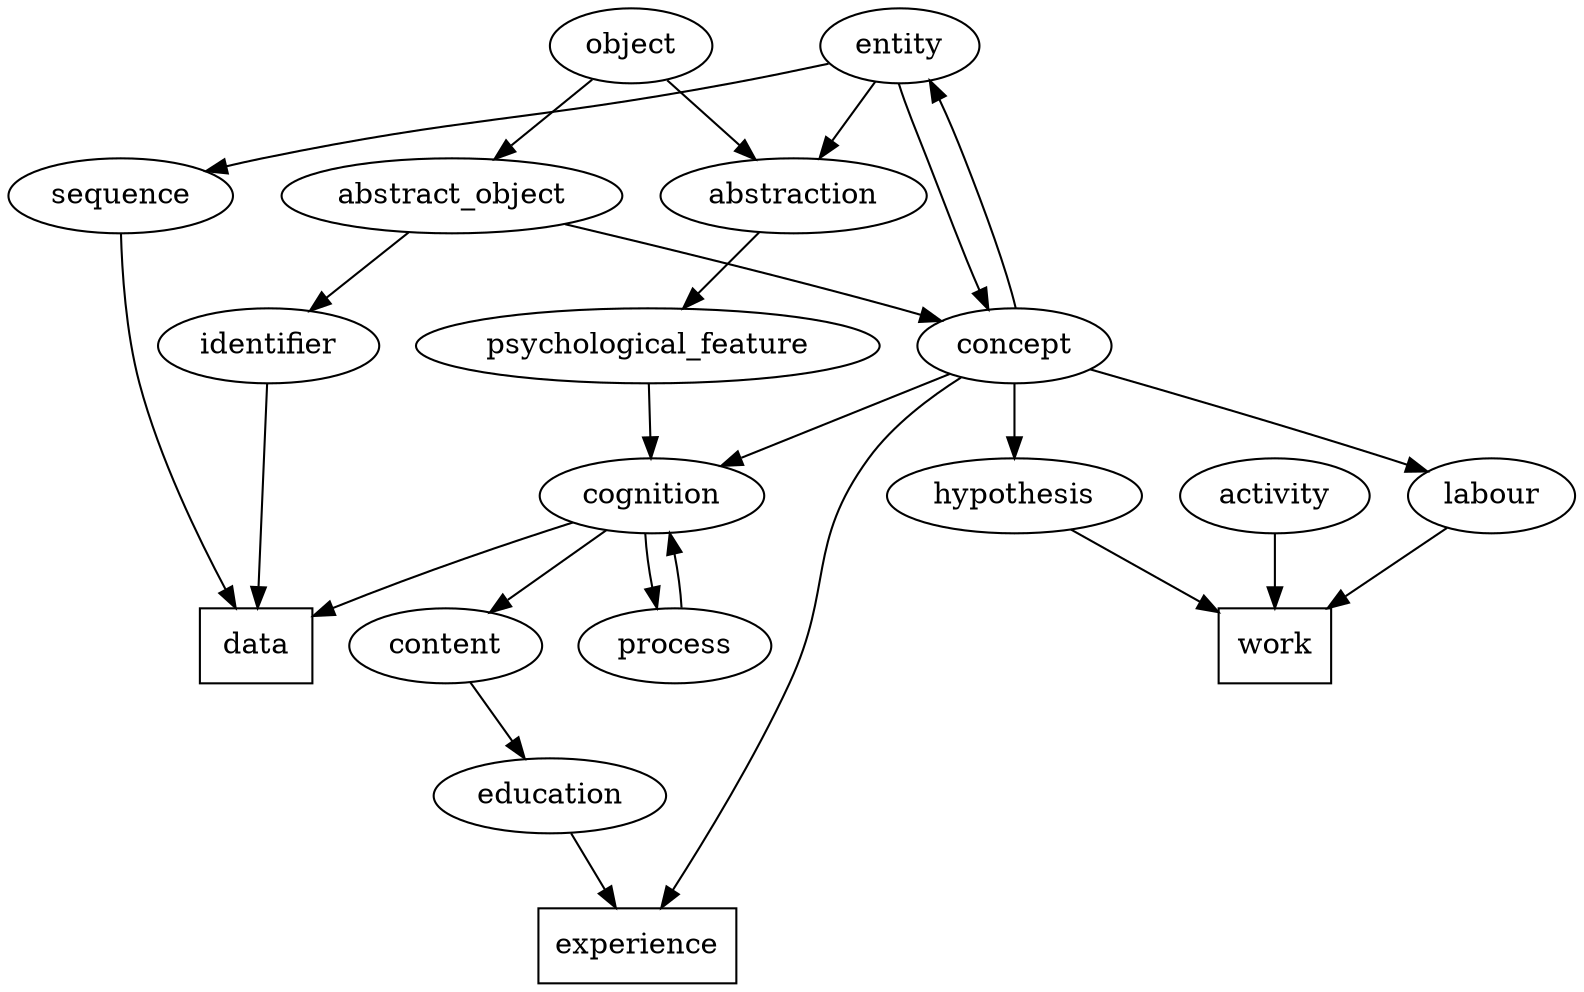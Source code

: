 digraph G {
"cognition" -> "data"
"data" [shape=rectangle]
"sequence" -> "data"
"data" [shape=rectangle]
"identifier" -> "data"
"data" [shape=rectangle]
"psychological_feature" -> "cognition"
"process" -> "cognition"
"concept" -> "cognition"
"abstraction" -> "psychological_feature"
"entity" -> "abstraction"
"object" -> "abstraction"
"cognition" -> "process"
"abstract_object" -> "concept"
"entity" -> "concept"
"entity" -> "sequence"
"concept" -> "entity"
"abstract_object" -> "identifier"
"education" -> "experience"
"experience" [shape=rectangle]
"concept" -> "experience"
"experience" [shape=rectangle]
"content" -> "education"
"cognition" -> "content"
"object" -> "abstract_object"
"activity" -> "work"
"work" [shape=rectangle]
"hypothesis" -> "work"
"work" [shape=rectangle]
"labour" -> "work"
"work" [shape=rectangle]
"concept" -> "hypothesis"
"concept" -> "labour"
"sequence"
"identifier"
"psychological_feature"
"process"
"concept"
"abstraction"
"entity"
"object"
"abstract_object"
"experience"
"experience" [shape=rectangle]
"education"
"content"
"work"
"work" [shape=rectangle]
"activity"
"hypothesis"
"labour"
"cognition"
"identifier"
"psychological_feature"
"process"
"concept"
"abstraction"
"entity"
"object"
"abstract_object"
"experience"
"experience" [shape=rectangle]
"education"
"content"
"work"
"work" [shape=rectangle]
"activity"
"hypothesis"
"labour"
"cognition"
"sequence"
"psychological_feature"
"process"
"concept"
"abstraction"
"entity"
"object"
"abstract_object"
"experience"
"experience" [shape=rectangle]
"education"
"content"
"work"
"work" [shape=rectangle]
"activity"
"hypothesis"
"labour"
"data"
"data" [shape=rectangle]
"sequence"
"identifier"
"process"
"concept"
"abstraction"
"entity"
"object"
"abstract_object"
"experience"
"experience" [shape=rectangle]
"education"
"content"
"work"
"work" [shape=rectangle]
"activity"
"hypothesis"
"labour"
"data"
"data" [shape=rectangle]
"sequence"
"identifier"
"psychological_feature"
"concept"
"abstraction"
"entity"
"object"
"abstract_object"
"experience"
"experience" [shape=rectangle]
"education"
"content"
"work"
"work" [shape=rectangle]
"activity"
"hypothesis"
"labour"
"data"
"data" [shape=rectangle]
"sequence"
"identifier"
"psychological_feature"
"process"
"abstraction"
"entity"
"object"
"abstract_object"
"experience"
"experience" [shape=rectangle]
"education"
"content"
"work"
"work" [shape=rectangle]
"activity"
"hypothesis"
"labour"
"data"
"data" [shape=rectangle]
"cognition"
"sequence"
"identifier"
"process"
"concept"
"entity"
"object"
"abstract_object"
"experience"
"experience" [shape=rectangle]
"education"
"content"
"work"
"work" [shape=rectangle]
"activity"
"hypothesis"
"labour"
"data"
"data" [shape=rectangle]
"cognition"
"sequence"
"identifier"
"psychological_feature"
"process"
"concept"
"object"
"abstract_object"
"experience"
"experience" [shape=rectangle]
"education"
"content"
"work"
"work" [shape=rectangle]
"activity"
"hypothesis"
"labour"
"data"
"data" [shape=rectangle]
"cognition"
"sequence"
"identifier"
"psychological_feature"
"process"
"concept"
"entity"
"abstract_object"
"experience"
"experience" [shape=rectangle]
"education"
"content"
"work"
"work" [shape=rectangle]
"activity"
"hypothesis"
"labour"
"data"
"data" [shape=rectangle]
"sequence"
"identifier"
"psychological_feature"
"concept"
"abstraction"
"entity"
"object"
"abstract_object"
"experience"
"experience" [shape=rectangle]
"education"
"content"
"work"
"work" [shape=rectangle]
"activity"
"hypothesis"
"labour"
"data"
"data" [shape=rectangle]
"cognition"
"sequence"
"identifier"
"psychological_feature"
"process"
"abstraction"
"entity"
"object"
"experience"
"experience" [shape=rectangle]
"education"
"content"
"work"
"work" [shape=rectangle]
"activity"
"hypothesis"
"labour"
"data"
"data" [shape=rectangle]
"cognition"
"sequence"
"identifier"
"psychological_feature"
"process"
"abstraction"
"object"
"abstract_object"
"experience"
"experience" [shape=rectangle]
"education"
"content"
"work"
"work" [shape=rectangle]
"activity"
"hypothesis"
"labour"
"data"
"data" [shape=rectangle]
"cognition"
"identifier"
"psychological_feature"
"process"
"concept"
"abstraction"
"object"
"abstract_object"
"experience"
"experience" [shape=rectangle]
"education"
"content"
"work"
"work" [shape=rectangle]
"activity"
"hypothesis"
"labour"
"data"
"data" [shape=rectangle]
"cognition"
"sequence"
"identifier"
"psychological_feature"
"process"
"abstraction"
"object"
"abstract_object"
"experience"
"experience" [shape=rectangle]
"education"
"content"
"work"
"work" [shape=rectangle]
"activity"
"hypothesis"
"labour"
"data"
"data" [shape=rectangle]
"cognition"
"sequence"
"psychological_feature"
"process"
"concept"
"abstraction"
"entity"
"object"
"experience"
"experience" [shape=rectangle]
"education"
"content"
"work"
"work" [shape=rectangle]
"activity"
"hypothesis"
"labour"
"data"
"data" [shape=rectangle]
"cognition"
"sequence"
"identifier"
"psychological_feature"
"process"
"concept"
"abstraction"
"entity"
"object"
"abstract_object"
"content"
"work"
"work" [shape=rectangle]
"activity"
"hypothesis"
"labour"
"data"
"data" [shape=rectangle]
"cognition"
"sequence"
"identifier"
"psychological_feature"
"process"
"abstraction"
"entity"
"object"
"abstract_object"
"education"
"content"
"work"
"work" [shape=rectangle]
"activity"
"hypothesis"
"labour"
"data"
"data" [shape=rectangle]
"cognition"
"sequence"
"identifier"
"psychological_feature"
"process"
"concept"
"abstraction"
"entity"
"object"
"abstract_object"
"experience"
"experience" [shape=rectangle]
"work"
"work" [shape=rectangle]
"activity"
"hypothesis"
"labour"
"data"
"data" [shape=rectangle]
"sequence"
"identifier"
"psychological_feature"
"process"
"concept"
"abstraction"
"entity"
"object"
"abstract_object"
"experience"
"experience" [shape=rectangle]
"education"
"work"
"work" [shape=rectangle]
"activity"
"hypothesis"
"labour"
"data"
"data" [shape=rectangle]
"cognition"
"sequence"
"identifier"
"psychological_feature"
"process"
"concept"
"abstraction"
"entity"
"experience"
"experience" [shape=rectangle]
"education"
"content"
"work"
"work" [shape=rectangle]
"activity"
"hypothesis"
"labour"
"data"
"data" [shape=rectangle]
"cognition"
"sequence"
"identifier"
"psychological_feature"
"process"
"concept"
"abstraction"
"entity"
"object"
"abstract_object"
"experience"
"experience" [shape=rectangle]
"education"
"content"
"hypothesis"
"labour"
"data"
"data" [shape=rectangle]
"cognition"
"sequence"
"identifier"
"psychological_feature"
"process"
"concept"
"abstraction"
"entity"
"object"
"abstract_object"
"experience"
"experience" [shape=rectangle]
"education"
"content"
"activity"
"labour"
"data"
"data" [shape=rectangle]
"cognition"
"sequence"
"identifier"
"psychological_feature"
"process"
"concept"
"abstraction"
"entity"
"object"
"abstract_object"
"experience"
"experience" [shape=rectangle]
"education"
"content"
"activity"
"hypothesis"
"data"
"data" [shape=rectangle]
"cognition"
"sequence"
"identifier"
"psychological_feature"
"process"
"abstraction"
"entity"
"object"
"abstract_object"
"experience"
"experience" [shape=rectangle]
"education"
"content"
"work"
"work" [shape=rectangle]
"activity"
"labour"
"data"
"data" [shape=rectangle]
"cognition"
"sequence"
"identifier"
"psychological_feature"
"process"
"abstraction"
"entity"
"object"
"abstract_object"
"experience"
"experience" [shape=rectangle]
"education"
"content"
"work"
"work" [shape=rectangle]
"activity"
"hypothesis"
}
